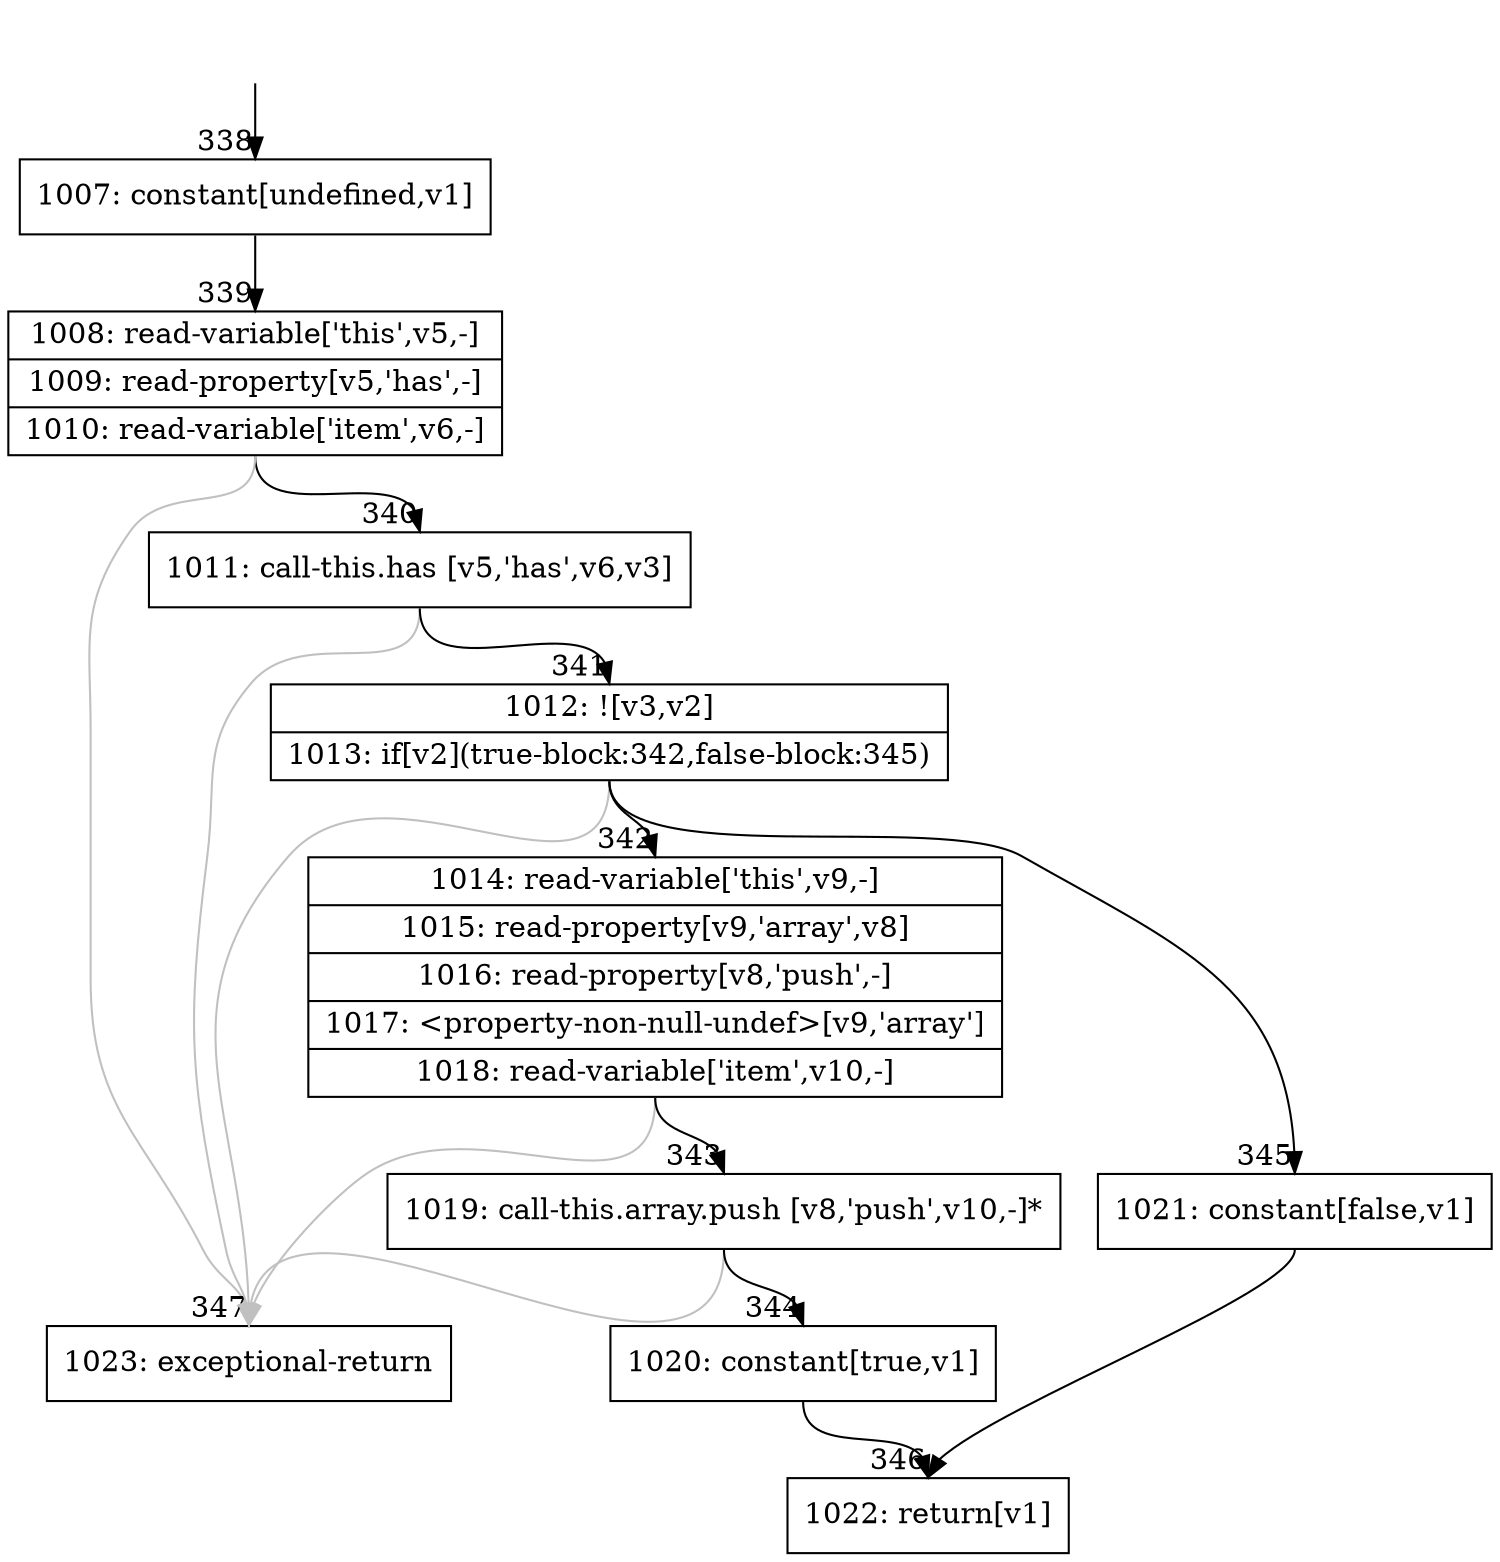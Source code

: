 digraph {
rankdir="TD"
BB_entry34[shape=none,label=""];
BB_entry34 -> BB338 [tailport=s, headport=n, headlabel="    338"]
BB338 [shape=record label="{1007: constant[undefined,v1]}" ] 
BB338 -> BB339 [tailport=s, headport=n, headlabel="      339"]
BB339 [shape=record label="{1008: read-variable['this',v5,-]|1009: read-property[v5,'has',-]|1010: read-variable['item',v6,-]}" ] 
BB339 -> BB340 [tailport=s, headport=n, headlabel="      340"]
BB339 -> BB347 [tailport=s, headport=n, color=gray, headlabel="      347"]
BB340 [shape=record label="{1011: call-this.has [v5,'has',v6,v3]}" ] 
BB340 -> BB341 [tailport=s, headport=n, headlabel="      341"]
BB340 -> BB347 [tailport=s, headport=n, color=gray]
BB341 [shape=record label="{1012: ![v3,v2]|1013: if[v2](true-block:342,false-block:345)}" ] 
BB341 -> BB342 [tailport=s, headport=n, headlabel="      342"]
BB341 -> BB345 [tailport=s, headport=n, headlabel="      345"]
BB341 -> BB347 [tailport=s, headport=n, color=gray]
BB342 [shape=record label="{1014: read-variable['this',v9,-]|1015: read-property[v9,'array',v8]|1016: read-property[v8,'push',-]|1017: \<property-non-null-undef\>[v9,'array']|1018: read-variable['item',v10,-]}" ] 
BB342 -> BB343 [tailport=s, headport=n, headlabel="      343"]
BB342 -> BB347 [tailport=s, headport=n, color=gray]
BB343 [shape=record label="{1019: call-this.array.push [v8,'push',v10,-]*}" ] 
BB343 -> BB344 [tailport=s, headport=n, headlabel="      344"]
BB343 -> BB347 [tailport=s, headport=n, color=gray]
BB344 [shape=record label="{1020: constant[true,v1]}" ] 
BB344 -> BB346 [tailport=s, headport=n, headlabel="      346"]
BB345 [shape=record label="{1021: constant[false,v1]}" ] 
BB345 -> BB346 [tailport=s, headport=n]
BB346 [shape=record label="{1022: return[v1]}" ] 
BB347 [shape=record label="{1023: exceptional-return}" ] 
//#$~ 294
}
